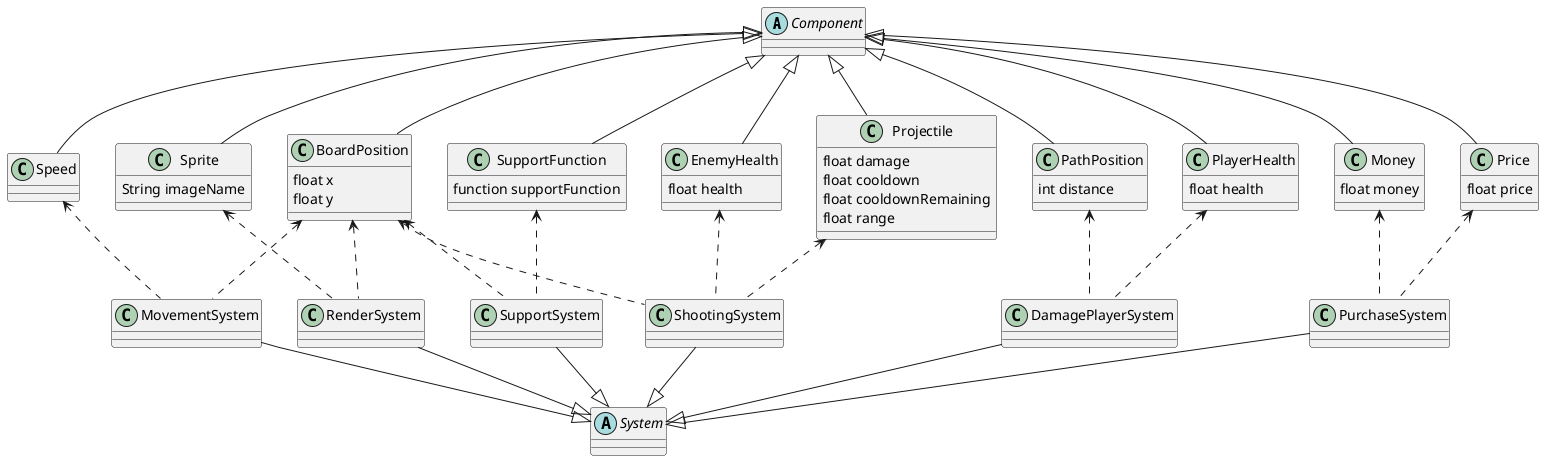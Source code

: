 @startuml
'https://plantuml.com/class-diagram

abstract class Component {}
class BoardPosition{
float x
float y
}
class PathPosition{
int distance
}
class EnemyHealth{
float health
}
class PlayerHealth{
float health
}
class Money{
float money
}
class Speed
class Sprite{
String imageName
}
class Price{
float price
}
class SupportFunction{
function supportFunction
}
class Projectile{
float damage
float cooldown
float cooldownRemaining
float range
}

Component <|-- PathPosition
Component <|-- SupportFunction
Component <|-- Price
Component <|-- BoardPosition
Component <|-- EnemyHealth
Component <|-- Sprite
Component <|-- Speed
Component <|-- Projectile
Component <|-- PlayerHealth
Component <|-- Money

'----------------------------

'----------------------------
abstract class System

System <|-up- RenderSystem
BoardPosition <.. RenderSystem
Sprite <.. RenderSystem

System <|-up- DamagePlayerSystem
PathPosition <.. DamagePlayerSystem
PlayerHealth <.. DamagePlayerSystem

System <|-up- MovementSystem
BoardPosition <.. MovementSystem
Speed <.. MovementSystem

System <|-up- PurchaseSystem
Money <.. PurchaseSystem
Price <.. PurchaseSystem

System <|-up- SupportSystem
BoardPosition <.. SupportSystem
SupportFunction <.. SupportSystem

System <|-up- ShootingSystem
Projectile <.. ShootingSystem
BoardPosition <.. ShootingSystem
EnemyHealth <.. ShootingSystem

@enduml